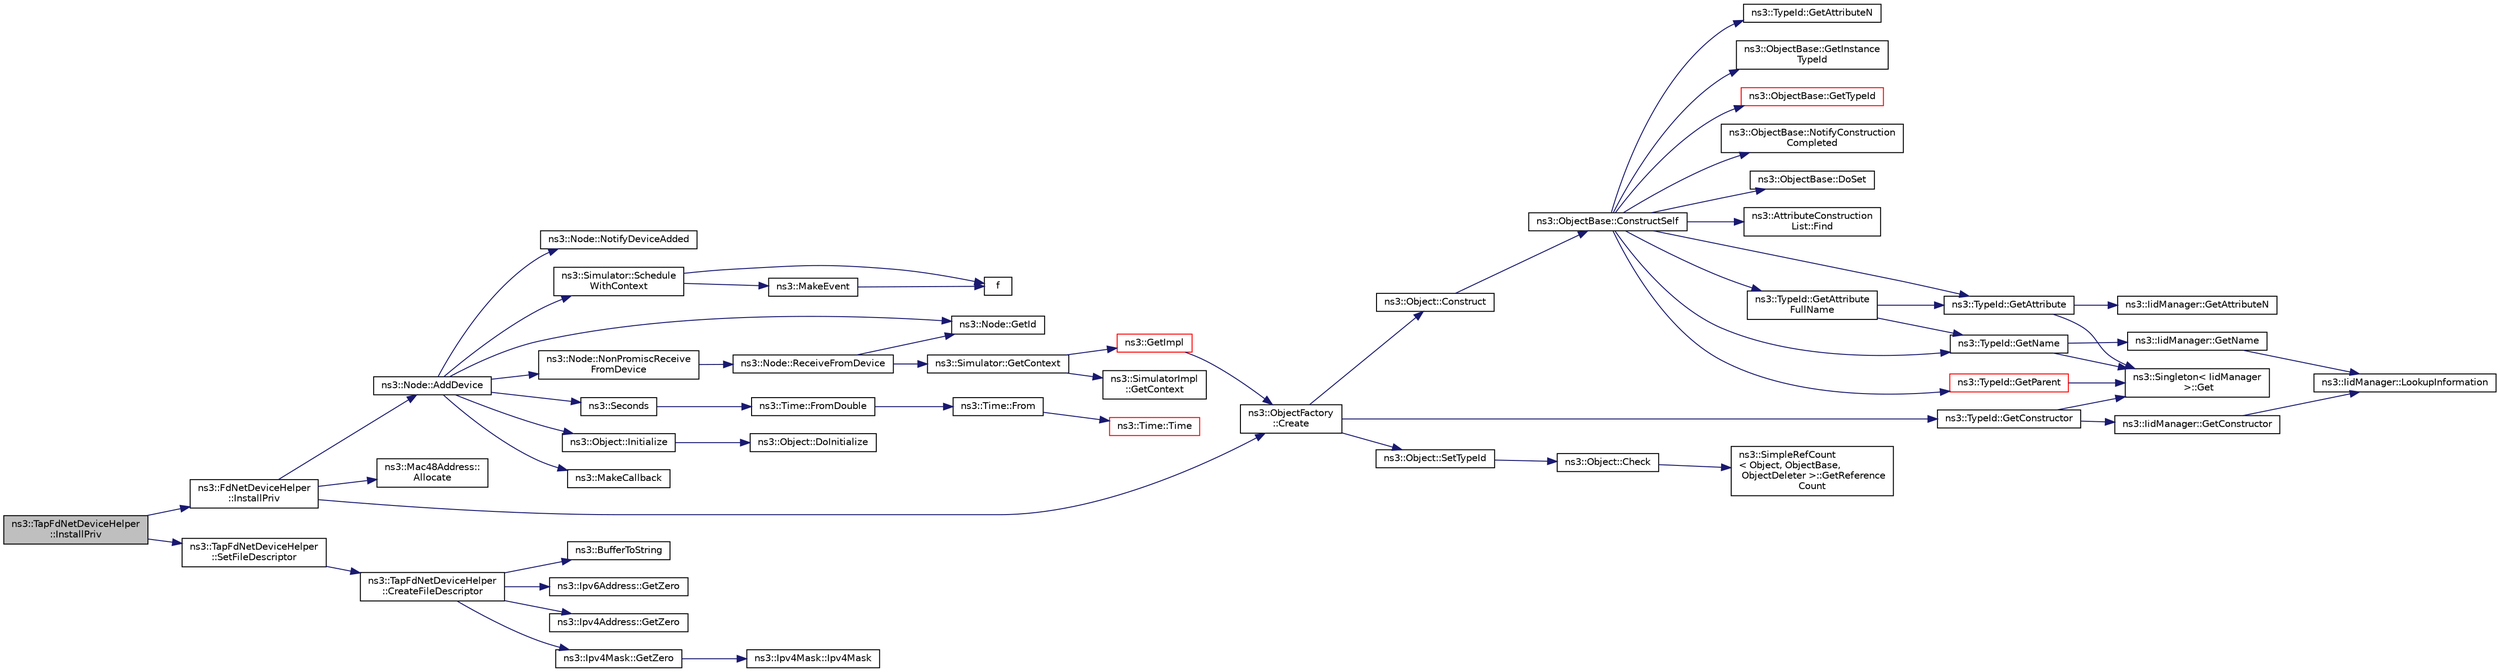 digraph "ns3::TapFdNetDeviceHelper::InstallPriv"
{
 // LATEX_PDF_SIZE
  edge [fontname="Helvetica",fontsize="10",labelfontname="Helvetica",labelfontsize="10"];
  node [fontname="Helvetica",fontsize="10",shape=record];
  rankdir="LR";
  Node1 [label="ns3::TapFdNetDeviceHelper\l::InstallPriv",height=0.2,width=0.4,color="black", fillcolor="grey75", style="filled", fontcolor="black",tooltip="This method creates an ns3::FdNetDevice attached to a virtual TAP network interface."];
  Node1 -> Node2 [color="midnightblue",fontsize="10",style="solid",fontname="Helvetica"];
  Node2 [label="ns3::FdNetDeviceHelper\l::InstallPriv",height=0.2,width=0.4,color="black", fillcolor="white", style="filled",URL="$classns3_1_1_fd_net_device_helper.html#a7e1059ae7fd337972babf8ad48c9456a",tooltip="This method creates an ns3::FdNetDevice and associates it to a node."];
  Node2 -> Node3 [color="midnightblue",fontsize="10",style="solid",fontname="Helvetica"];
  Node3 [label="ns3::Node::AddDevice",height=0.2,width=0.4,color="black", fillcolor="white", style="filled",URL="$classns3_1_1_node.html#a42ff83ee1d5d1649c770d3f5b62375de",tooltip="Associate a NetDevice to this node."];
  Node3 -> Node4 [color="midnightblue",fontsize="10",style="solid",fontname="Helvetica"];
  Node4 [label="ns3::Node::GetId",height=0.2,width=0.4,color="black", fillcolor="white", style="filled",URL="$classns3_1_1_node.html#a2ed8663077afcb8db519296b0ada6355",tooltip=" "];
  Node3 -> Node5 [color="midnightblue",fontsize="10",style="solid",fontname="Helvetica"];
  Node5 [label="ns3::Object::Initialize",height=0.2,width=0.4,color="black", fillcolor="white", style="filled",URL="$classns3_1_1_object.html#af4411cb29971772fcd09203474a95078",tooltip="Invoke DoInitialize on all Objects aggregated to this one."];
  Node5 -> Node6 [color="midnightblue",fontsize="10",style="solid",fontname="Helvetica"];
  Node6 [label="ns3::Object::DoInitialize",height=0.2,width=0.4,color="black", fillcolor="white", style="filled",URL="$classns3_1_1_object.html#af8482a521433409fb5c7f749398c9dbe",tooltip="Initialize() implementation."];
  Node3 -> Node7 [color="midnightblue",fontsize="10",style="solid",fontname="Helvetica"];
  Node7 [label="ns3::MakeCallback",height=0.2,width=0.4,color="black", fillcolor="white", style="filled",URL="$namespacens3.html#af1dde3c04374147fca0cfe3b0766d664",tooltip="Build Callbacks for class method members which take varying numbers of arguments and potentially retu..."];
  Node3 -> Node8 [color="midnightblue",fontsize="10",style="solid",fontname="Helvetica"];
  Node8 [label="ns3::Node::NonPromiscReceive\lFromDevice",height=0.2,width=0.4,color="black", fillcolor="white", style="filled",URL="$classns3_1_1_node.html#a72ebf5bdc911879511f1e249d471f7e5",tooltip="Receive a packet from a device in non-promiscuous mode."];
  Node8 -> Node9 [color="midnightblue",fontsize="10",style="solid",fontname="Helvetica"];
  Node9 [label="ns3::Node::ReceiveFromDevice",height=0.2,width=0.4,color="black", fillcolor="white", style="filled",URL="$classns3_1_1_node.html#a6cbe61c071c85bb3ba5d4843132cd119",tooltip="Receive a packet from a device."];
  Node9 -> Node10 [color="midnightblue",fontsize="10",style="solid",fontname="Helvetica"];
  Node10 [label="ns3::Simulator::GetContext",height=0.2,width=0.4,color="black", fillcolor="white", style="filled",URL="$classns3_1_1_simulator.html#a8514b74ee2c42916b351b33c4a963bb0",tooltip="Get the current simulation context."];
  Node10 -> Node11 [color="midnightblue",fontsize="10",style="solid",fontname="Helvetica"];
  Node11 [label="ns3::SimulatorImpl\l::GetContext",height=0.2,width=0.4,color="black", fillcolor="white", style="filled",URL="$classns3_1_1_simulator_impl.html#a8b66270c97766c0adb997e2535648557",tooltip="Get the current simulation context."];
  Node10 -> Node12 [color="midnightblue",fontsize="10",style="solid",fontname="Helvetica"];
  Node12 [label="ns3::GetImpl",height=0.2,width=0.4,color="red", fillcolor="white", style="filled",URL="$group__simulator.html#ga42eb4eddad41528d4d99794a3dae3fd0",tooltip="Get the SimulatorImpl singleton."];
  Node12 -> Node13 [color="midnightblue",fontsize="10",style="solid",fontname="Helvetica"];
  Node13 [label="ns3::ObjectFactory\l::Create",height=0.2,width=0.4,color="black", fillcolor="white", style="filled",URL="$classns3_1_1_object_factory.html#a52eda277f4aaab54266134ba48102ad7",tooltip="Create an Object instance of the configured TypeId."];
  Node13 -> Node14 [color="midnightblue",fontsize="10",style="solid",fontname="Helvetica"];
  Node14 [label="ns3::Object::Construct",height=0.2,width=0.4,color="black", fillcolor="white", style="filled",URL="$classns3_1_1_object.html#a636e8411dc5228771f45c9b805d348fa",tooltip="Initialize all member variables registered as Attributes of this TypeId."];
  Node14 -> Node15 [color="midnightblue",fontsize="10",style="solid",fontname="Helvetica"];
  Node15 [label="ns3::ObjectBase::ConstructSelf",height=0.2,width=0.4,color="black", fillcolor="white", style="filled",URL="$classns3_1_1_object_base.html#a5cda18dec6d0744cb652a3ed60056958",tooltip="Complete construction of ObjectBase; invoked by derived classes."];
  Node15 -> Node16 [color="midnightblue",fontsize="10",style="solid",fontname="Helvetica"];
  Node16 [label="ns3::ObjectBase::DoSet",height=0.2,width=0.4,color="black", fillcolor="white", style="filled",URL="$classns3_1_1_object_base.html#afe5f2f7b2fabc99aa33f9bb434e3b695",tooltip="Attempt to set the value referenced by the accessor spec to a valid value according to the checker,..."];
  Node15 -> Node17 [color="midnightblue",fontsize="10",style="solid",fontname="Helvetica"];
  Node17 [label="ns3::AttributeConstruction\lList::Find",height=0.2,width=0.4,color="black", fillcolor="white", style="filled",URL="$classns3_1_1_attribute_construction_list.html#a02d64d7a11d4605d2aa19be66a2ed629",tooltip="Find an Attribute in the list from its AttributeChecker."];
  Node15 -> Node18 [color="midnightblue",fontsize="10",style="solid",fontname="Helvetica"];
  Node18 [label="ns3::TypeId::GetAttribute",height=0.2,width=0.4,color="black", fillcolor="white", style="filled",URL="$classns3_1_1_type_id.html#a796434fa73c5e54a9a86f24144d13738",tooltip="Get Attribute information by index."];
  Node18 -> Node19 [color="midnightblue",fontsize="10",style="solid",fontname="Helvetica"];
  Node19 [label="ns3::Singleton\< IidManager\l \>::Get",height=0.2,width=0.4,color="black", fillcolor="white", style="filled",URL="$classns3_1_1_singleton.html#a80a2cd3c25a27ea72add7a9f7a141ffa",tooltip="Get a pointer to the singleton instance."];
  Node18 -> Node20 [color="midnightblue",fontsize="10",style="solid",fontname="Helvetica"];
  Node20 [label="ns3::IidManager::GetAttributeN",height=0.2,width=0.4,color="black", fillcolor="white", style="filled",URL="$classns3_1_1_iid_manager.html#a5420e8cc959a9a111eb6f1519583b49b",tooltip="Get the number of attributes."];
  Node15 -> Node21 [color="midnightblue",fontsize="10",style="solid",fontname="Helvetica"];
  Node21 [label="ns3::TypeId::GetAttribute\lFullName",height=0.2,width=0.4,color="black", fillcolor="white", style="filled",URL="$classns3_1_1_type_id.html#a750c20decd8786e40ae504f566345177",tooltip="Get the Attribute name by index."];
  Node21 -> Node18 [color="midnightblue",fontsize="10",style="solid",fontname="Helvetica"];
  Node21 -> Node22 [color="midnightblue",fontsize="10",style="solid",fontname="Helvetica"];
  Node22 [label="ns3::TypeId::GetName",height=0.2,width=0.4,color="black", fillcolor="white", style="filled",URL="$classns3_1_1_type_id.html#abc4965475a579c2afdc668d7a7d58374",tooltip="Get the name."];
  Node22 -> Node19 [color="midnightblue",fontsize="10",style="solid",fontname="Helvetica"];
  Node22 -> Node23 [color="midnightblue",fontsize="10",style="solid",fontname="Helvetica"];
  Node23 [label="ns3::IidManager::GetName",height=0.2,width=0.4,color="black", fillcolor="white", style="filled",URL="$classns3_1_1_iid_manager.html#a6658aaa8120efd885e98addb76a6f1d4",tooltip="Get the name of a type id."];
  Node23 -> Node24 [color="midnightblue",fontsize="10",style="solid",fontname="Helvetica"];
  Node24 [label="ns3::IidManager::LookupInformation",height=0.2,width=0.4,color="black", fillcolor="white", style="filled",URL="$classns3_1_1_iid_manager.html#a84af06b798b21fa700469a3ac5f65f3f",tooltip="Retrieve the information record for a type."];
  Node15 -> Node25 [color="midnightblue",fontsize="10",style="solid",fontname="Helvetica"];
  Node25 [label="ns3::TypeId::GetAttributeN",height=0.2,width=0.4,color="black", fillcolor="white", style="filled",URL="$classns3_1_1_type_id.html#a1245644561332f12386451406295a8d8",tooltip="Get the number of attributes."];
  Node15 -> Node26 [color="midnightblue",fontsize="10",style="solid",fontname="Helvetica"];
  Node26 [label="ns3::ObjectBase::GetInstance\lTypeId",height=0.2,width=0.4,color="black", fillcolor="white", style="filled",URL="$classns3_1_1_object_base.html#abe5b43a6f5b99a92a4c3122db31f06fb",tooltip="Get the most derived TypeId for this Object."];
  Node15 -> Node22 [color="midnightblue",fontsize="10",style="solid",fontname="Helvetica"];
  Node15 -> Node27 [color="midnightblue",fontsize="10",style="solid",fontname="Helvetica"];
  Node27 [label="ns3::TypeId::GetParent",height=0.2,width=0.4,color="red", fillcolor="white", style="filled",URL="$classns3_1_1_type_id.html#ab84f81aee52154af39a8668b59c89d63",tooltip="Get the parent of this TypeId."];
  Node27 -> Node19 [color="midnightblue",fontsize="10",style="solid",fontname="Helvetica"];
  Node15 -> Node30 [color="midnightblue",fontsize="10",style="solid",fontname="Helvetica"];
  Node30 [label="ns3::ObjectBase::GetTypeId",height=0.2,width=0.4,color="red", fillcolor="white", style="filled",URL="$classns3_1_1_object_base.html#a2b870298ebceaaeffc9d65e15c022eac",tooltip="Get the type ID."];
  Node15 -> Node37 [color="midnightblue",fontsize="10",style="solid",fontname="Helvetica"];
  Node37 [label="ns3::ObjectBase::NotifyConstruction\lCompleted",height=0.2,width=0.4,color="black", fillcolor="white", style="filled",URL="$classns3_1_1_object_base.html#aa349348317dbdb62a7ee1df89db1eb8b",tooltip="Notifier called once the ObjectBase is fully constructed."];
  Node13 -> Node38 [color="midnightblue",fontsize="10",style="solid",fontname="Helvetica"];
  Node38 [label="ns3::TypeId::GetConstructor",height=0.2,width=0.4,color="black", fillcolor="white", style="filled",URL="$classns3_1_1_type_id.html#a66b2628edf921fc88945ec8a8f3a1683",tooltip="Get the constructor callback."];
  Node38 -> Node19 [color="midnightblue",fontsize="10",style="solid",fontname="Helvetica"];
  Node38 -> Node39 [color="midnightblue",fontsize="10",style="solid",fontname="Helvetica"];
  Node39 [label="ns3::IidManager::GetConstructor",height=0.2,width=0.4,color="black", fillcolor="white", style="filled",URL="$classns3_1_1_iid_manager.html#a5222ca2d43248c46812b39b993eb2e08",tooltip="Get the constructor Callback of a type id."];
  Node39 -> Node24 [color="midnightblue",fontsize="10",style="solid",fontname="Helvetica"];
  Node13 -> Node40 [color="midnightblue",fontsize="10",style="solid",fontname="Helvetica"];
  Node40 [label="ns3::Object::SetTypeId",height=0.2,width=0.4,color="black", fillcolor="white", style="filled",URL="$classns3_1_1_object.html#a19b1ebd8ec8fe404845e665880a6c5ad",tooltip="Set the TypeId of this Object."];
  Node40 -> Node41 [color="midnightblue",fontsize="10",style="solid",fontname="Helvetica"];
  Node41 [label="ns3::Object::Check",height=0.2,width=0.4,color="black", fillcolor="white", style="filled",URL="$classns3_1_1_object.html#a95070404e096887e1f126eae20c37f70",tooltip="Verify that this Object is still live, by checking it's reference count."];
  Node41 -> Node42 [color="midnightblue",fontsize="10",style="solid",fontname="Helvetica"];
  Node42 [label="ns3::SimpleRefCount\l\< Object, ObjectBase,\l ObjectDeleter \>::GetReference\lCount",height=0.2,width=0.4,color="black", fillcolor="white", style="filled",URL="$classns3_1_1_simple_ref_count.html#a9cb85ae452ce0e1c74f11b3e4d357171",tooltip="Get the reference count of the object."];
  Node9 -> Node4 [color="midnightblue",fontsize="10",style="solid",fontname="Helvetica"];
  Node3 -> Node61 [color="midnightblue",fontsize="10",style="solid",fontname="Helvetica"];
  Node61 [label="ns3::Node::NotifyDeviceAdded",height=0.2,width=0.4,color="black", fillcolor="white", style="filled",URL="$classns3_1_1_node.html#ae85e535c650941f4f8ca6845a9f61e42",tooltip="Notifies all the DeviceAdditionListener about the new device added."];
  Node3 -> Node62 [color="midnightblue",fontsize="10",style="solid",fontname="Helvetica"];
  Node62 [label="ns3::Simulator::Schedule\lWithContext",height=0.2,width=0.4,color="black", fillcolor="white", style="filled",URL="$classns3_1_1_simulator.html#a6801feda0ccf0595cb48d1e962cd40a1",tooltip="Schedule an event with the given context."];
  Node62 -> Node63 [color="midnightblue",fontsize="10",style="solid",fontname="Helvetica"];
  Node63 [label="f",height=0.2,width=0.4,color="black", fillcolor="white", style="filled",URL="$80211b_8c.html#ae7ffc1a8f84fa47a0812b2f2b9627132",tooltip=" "];
  Node62 -> Node64 [color="midnightblue",fontsize="10",style="solid",fontname="Helvetica"];
  Node64 [label="ns3::MakeEvent",height=0.2,width=0.4,color="black", fillcolor="white", style="filled",URL="$group__makeeventfnptr.html#ga289a28a2497c18a9bd299e5e2014094b",tooltip="Make an EventImpl from a function pointer taking varying numbers of arguments."];
  Node64 -> Node63 [color="midnightblue",fontsize="10",style="solid",fontname="Helvetica"];
  Node3 -> Node65 [color="midnightblue",fontsize="10",style="solid",fontname="Helvetica"];
  Node65 [label="ns3::Seconds",height=0.2,width=0.4,color="black", fillcolor="white", style="filled",URL="$group__timecivil.html#ga33c34b816f8ff6628e33d5c8e9713b9e",tooltip="Construct a Time in the indicated unit."];
  Node65 -> Node66 [color="midnightblue",fontsize="10",style="solid",fontname="Helvetica"];
  Node66 [label="ns3::Time::FromDouble",height=0.2,width=0.4,color="black", fillcolor="white", style="filled",URL="$classns3_1_1_time.html#a60e845f4a74e62495b86356afe604cb4",tooltip="Create a Time equal to value in unit unit."];
  Node66 -> Node67 [color="midnightblue",fontsize="10",style="solid",fontname="Helvetica"];
  Node67 [label="ns3::Time::From",height=0.2,width=0.4,color="black", fillcolor="white", style="filled",URL="$classns3_1_1_time.html#a34e4acc13d0e08cc8cb9cd3b838b9baf",tooltip="Create a Time in the current unit."];
  Node67 -> Node68 [color="midnightblue",fontsize="10",style="solid",fontname="Helvetica"];
  Node68 [label="ns3::Time::Time",height=0.2,width=0.4,color="red", fillcolor="white", style="filled",URL="$classns3_1_1_time.html#a8a39dc1b8cbbd7fe6d940e492d1b925e",tooltip="Default constructor, with value 0."];
  Node2 -> Node71 [color="midnightblue",fontsize="10",style="solid",fontname="Helvetica"];
  Node71 [label="ns3::Mac48Address::\lAllocate",height=0.2,width=0.4,color="black", fillcolor="white", style="filled",URL="$classns3_1_1_mac48_address.html#a203b53c035649c0d4881fa1115aa2cdb",tooltip="Allocate a new Mac48Address."];
  Node2 -> Node13 [color="midnightblue",fontsize="10",style="solid",fontname="Helvetica"];
  Node1 -> Node72 [color="midnightblue",fontsize="10",style="solid",fontname="Helvetica"];
  Node72 [label="ns3::TapFdNetDeviceHelper\l::SetFileDescriptor",height=0.2,width=0.4,color="black", fillcolor="white", style="filled",URL="$classns3_1_1_tap_fd_net_device_helper.html#a018b08eaa46c2b59b599c26f3c82ca71",tooltip="Sets a file descriptor on the FileDescriptorNetDevice."];
  Node72 -> Node73 [color="midnightblue",fontsize="10",style="solid",fontname="Helvetica"];
  Node73 [label="ns3::TapFdNetDeviceHelper\l::CreateFileDescriptor",height=0.2,width=0.4,color="black", fillcolor="white", style="filled",URL="$classns3_1_1_tap_fd_net_device_helper.html#ab80bf5db16666190a207a01202ede823",tooltip="Call out to a separate process running as suid root in order to create a TAP device and obtain the fi..."];
  Node73 -> Node74 [color="midnightblue",fontsize="10",style="solid",fontname="Helvetica"];
  Node74 [label="ns3::BufferToString",height=0.2,width=0.4,color="black", fillcolor="white", style="filled",URL="$namespacens3.html#a97907497171f00140c77ed054e3baad6",tooltip="Convert a byte buffer to a string containing a hex representation of the buffer."];
  Node73 -> Node75 [color="midnightblue",fontsize="10",style="solid",fontname="Helvetica"];
  Node75 [label="ns3::Ipv6Address::GetZero",height=0.2,width=0.4,color="black", fillcolor="white", style="filled",URL="$classns3_1_1_ipv6_address.html#a63a34bdb1505e05fbdd07d316d0bd7e6",tooltip="Get the 0 (::) Ipv6Address."];
  Node73 -> Node76 [color="midnightblue",fontsize="10",style="solid",fontname="Helvetica"];
  Node76 [label="ns3::Ipv4Address::GetZero",height=0.2,width=0.4,color="black", fillcolor="white", style="filled",URL="$classns3_1_1_ipv4_address.html#aeeb1c76b35d4ab612fda7bc51e99c5db",tooltip=" "];
  Node73 -> Node77 [color="midnightblue",fontsize="10",style="solid",fontname="Helvetica"];
  Node77 [label="ns3::Ipv4Mask::GetZero",height=0.2,width=0.4,color="black", fillcolor="white", style="filled",URL="$classns3_1_1_ipv4_mask.html#ac2dda492011ede8350008d753d278998",tooltip=" "];
  Node77 -> Node78 [color="midnightblue",fontsize="10",style="solid",fontname="Helvetica"];
  Node78 [label="ns3::Ipv4Mask::Ipv4Mask",height=0.2,width=0.4,color="black", fillcolor="white", style="filled",URL="$classns3_1_1_ipv4_mask.html#a4f877fcb3423f63debab168c83213627",tooltip="Will initialize to a garbage value (0x66666666)"];
}
